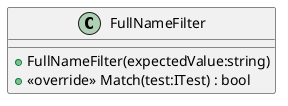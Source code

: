 @startuml
class FullNameFilter {
    + FullNameFilter(expectedValue:string)
    + <<override>> Match(test:ITest) : bool
}
@enduml
